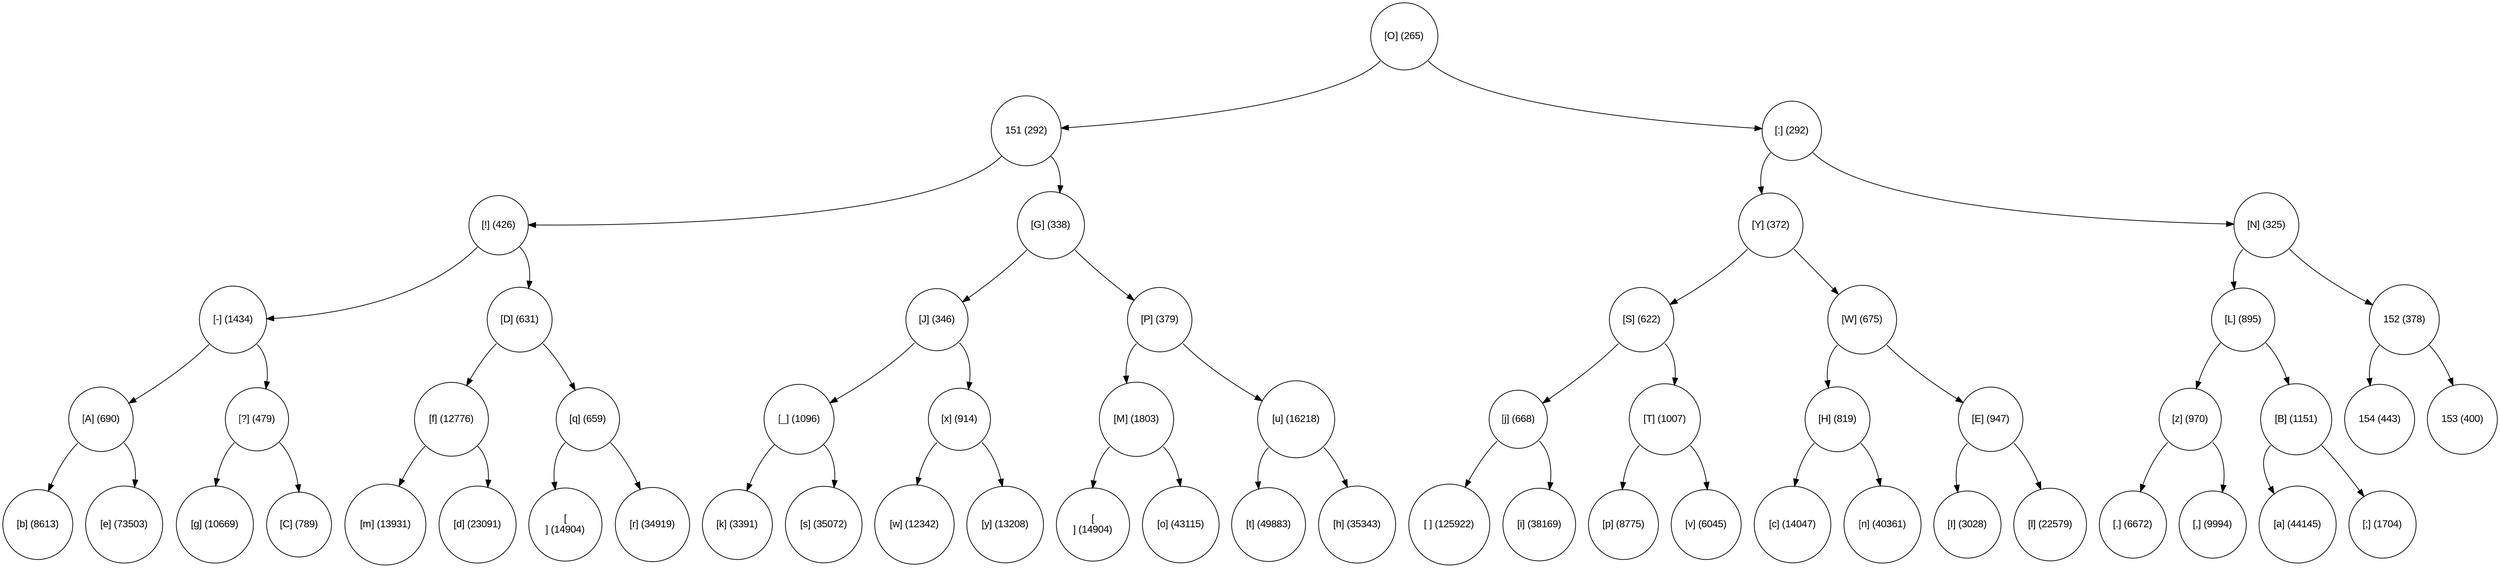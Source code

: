 digraph move_down {
	node [fontname="Arial", shape="circle", width=0.5]; 

	0 [label = "[O] (265)"];
	0:sw -> 1;
	1 [label = "151 (292)"];
	1:sw -> 3;
	3 [label = "[!] (426)"];
	3:sw -> 7;
	7 [label = "[-] (1434)"];
	7:sw -> 15;
	15 [label = "[A] (690)"];
	15:sw -> 31;
	31 [label = "[b] (8613)"];
	15:se -> 32;
	32 [label = "[e] (73503)"];
	7:se -> 16;
	16 [label = "[?] (479)"];
	16:sw -> 33;
	33 [label = "[g] (10669)"];
	16:se -> 34;
	34 [label = "[C] (789)"];
	3:se -> 8;
	8 [label = "[D] (631)"];
	8:sw -> 17;
	17 [label = "[f] (12776)"];
	17:sw -> 35;
	35 [label = "[m] (13931)"];
	17:se -> 36;
	36 [label = "[d] (23091)"];
	8:se -> 18;
	18 [label = "[q] (659)"];
	18:sw -> 37;
	37 [label = "[
] (14904)"];
	18:se -> 38;
	38 [label = "[r] (34919)"];
	1:se -> 4;
	4 [label = "[G] (338)"];
	4:sw -> 9;
	9 [label = "[J] (346)"];
	9:sw -> 19;
	19 [label = "[_] (1096)"];
	19:sw -> 39;
	39 [label = "[k] (3391)"];
	19:se -> 40;
	40 [label = "[s] (35072)"];
	9:se -> 20;
	20 [label = "[x] (914)"];
	20:sw -> 41;
	41 [label = "[w] (12342)"];
	20:se -> 42;
	42 [label = "[y] (13208)"];
	4:se -> 10;
	10 [label = "[P] (379)"];
	10:sw -> 21;
	21 [label = "[M] (1803)"];
	21:sw -> 43;
	43 [label = "[] (14904)"];
	21:se -> 44;
	44 [label = "[o] (43115)"];
	10:se -> 22;
	22 [label = "[u] (16218)"];
	22:sw -> 45;
	45 [label = "[t] (49883)"];
	22:se -> 46;
	46 [label = "[h] (35343)"];
	0:se -> 2;
	2 [label = "[:] (292)"];
	2:sw -> 5;
	5 [label = "[Y] (372)"];
	5:sw -> 11;
	11 [label = "[S] (622)"];
	11:sw -> 23;
	23 [label = "[j] (668)"];
	23:sw -> 47;
	47 [label = "[ ] (125922)"];
	23:se -> 48;
	48 [label = "[i] (38169)"];
	11:se -> 24;
	24 [label = "[T] (1007)"];
	24:sw -> 49;
	49 [label = "[p] (8775)"];
	24:se -> 50;
	50 [label = "[v] (6045)"];
	5:se -> 12;
	12 [label = "[W] (675)"];
	12:sw -> 25;
	25 [label = "[H] (819)"];
	25:sw -> 51;
	51 [label = "[c] (14047)"];
	25:se -> 52;
	52 [label = "[n] (40361)"];
	12:se -> 26;
	26 [label = "[E] (947)"];
	26:sw -> 53;
	53 [label = "[I] (3028)"];
	26:se -> 54;
	54 [label = "[l] (22579)"];
	2:se -> 6;
	6 [label = "[N] (325)"];
	6:sw -> 13;
	13 [label = "[L] (895)"];
	13:sw -> 27;
	27 [label = "[z] (970)"];
	27:sw -> 55;
	55 [label = "[.] (6672)"];
	27:se -> 56;
	56 [label = "[,] (9994)"];
	13:se -> 28;
	28 [label = "[B] (1151)"];
	28:sw -> 57;
	57 [label = "[a] (44145)"];
	28:se -> 58;
	58 [label = "[;] (1704)"];
	6:se -> 14;
	14 [label = "152 (378)"];
	14:sw -> 29;
	29 [label = "154 (443)"];
	14:se -> 30;
	30 [label = "153 (400)"];
}

